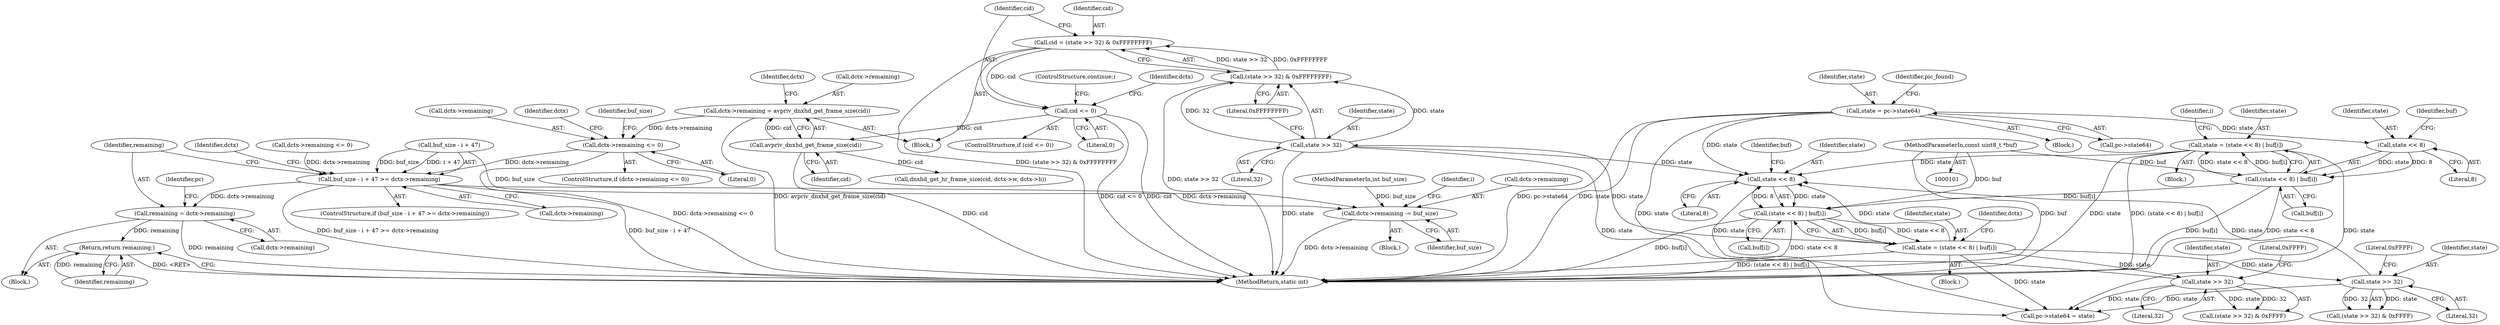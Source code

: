 digraph "0_FFmpeg_0a709e2a10b8288a0cc383547924ecfe285cef89@API" {
"1000263" [label="(Call,dctx->remaining <= 0)"];
"1000256" [label="(Call,dctx->remaining = avpriv_dnxhd_get_frame_size(cid))"];
"1000260" [label="(Call,avpriv_dnxhd_get_frame_size(cid))"];
"1000252" [label="(Call,cid <= 0)"];
"1000244" [label="(Call,cid = (state >> 32) & 0xFFFFFFFF)"];
"1000246" [label="(Call,(state >> 32) & 0xFFFFFFFF)"];
"1000247" [label="(Call,state >> 32)"];
"1000193" [label="(Call,state = (state << 8) | buf[i])"];
"1000195" [label="(Call,(state << 8) | buf[i])"];
"1000196" [label="(Call,state << 8)"];
"1000143" [label="(Call,state = (state << 8) | buf[i])"];
"1000145" [label="(Call,(state << 8) | buf[i])"];
"1000146" [label="(Call,state << 8)"];
"1000114" [label="(Call,state = pc->state64)"];
"1000103" [label="(MethodParameterIn,const uint8_t *buf)"];
"1000231" [label="(Call,state >> 32)"];
"1000214" [label="(Call,state >> 32)"];
"1000292" [label="(Call,buf_size - i + 47 >= dctx->remaining)"];
"1000303" [label="(Call,remaining = dctx->remaining)"];
"1000329" [label="(Return,return remaining;)"];
"1000333" [label="(Call,dctx->remaining -= buf_size)"];
"1000214" [label="(Call,state >> 32)"];
"1000334" [label="(Call,dctx->remaining)"];
"1000193" [label="(Call,state = (state << 8) | buf[i])"];
"1000199" [label="(Call,buf[i])"];
"1000335" [label="(Identifier,dctx)"];
"1000142" [label="(Block,)"];
"1000253" [label="(Identifier,cid)"];
"1000291" [label="(ControlStructure,if (buf_size - i + 47 >= dctx->remaining))"];
"1000255" [label="(ControlStructure,continue;)"];
"1000217" [label="(Literal,0xFFFF)"];
"1000267" [label="(Literal,0)"];
"1000213" [label="(Call,(state >> 32) & 0xFFFF)"];
"1000149" [label="(Call,buf[i])"];
"1000264" [label="(Call,dctx->remaining)"];
"1000232" [label="(Identifier,state)"];
"1000271" [label="(Identifier,dctx)"];
"1000246" [label="(Call,(state >> 32) & 0xFFFFFFFF)"];
"1000251" [label="(ControlStructure,if (cid <= 0))"];
"1000200" [label="(Identifier,buf)"];
"1000310" [label="(Identifier,pc)"];
"1000254" [label="(Literal,0)"];
"1000265" [label="(Identifier,dctx)"];
"1000114" [label="(Call,state = pc->state64)"];
"1000293" [label="(Call,buf_size - i + 47)"];
"1000245" [label="(Identifier,cid)"];
"1000216" [label="(Literal,32)"];
"1000282" [label="(Call,dctx->remaining <= 0)"];
"1000294" [label="(Identifier,buf_size)"];
"1000298" [label="(Call,dctx->remaining)"];
"1000244" [label="(Call,cid = (state >> 32) & 0xFFFFFFFF)"];
"1000105" [label="(Block,)"];
"1000258" [label="(Identifier,dctx)"];
"1000333" [label="(Call,dctx->remaining -= buf_size)"];
"1000230" [label="(Call,(state >> 32) & 0xFFFF)"];
"1000262" [label="(ControlStructure,if (dctx->remaining <= 0))"];
"1000263" [label="(Call,dctx->remaining <= 0)"];
"1000273" [label="(Call,dnxhd_get_hr_frame_size(cid, dctx->w, dctx->h))"];
"1000103" [label="(MethodParameterIn,const uint8_t *buf)"];
"1000143" [label="(Call,state = (state << 8) | buf[i])"];
"1000256" [label="(Call,dctx->remaining = avpriv_dnxhd_get_frame_size(cid))"];
"1000115" [label="(Identifier,state)"];
"1000104" [label="(MethodParameterIn,int buf_size)"];
"1000247" [label="(Call,state >> 32)"];
"1000144" [label="(Identifier,state)"];
"1000390" [label="(Call,pc->state64 = state)"];
"1000303" [label="(Call,remaining = dctx->remaining)"];
"1000292" [label="(Call,buf_size - i + 47 >= dctx->remaining)"];
"1000260" [label="(Call,avpriv_dnxhd_get_frame_size(cid))"];
"1000147" [label="(Identifier,state)"];
"1000150" [label="(Identifier,buf)"];
"1000242" [label="(Block,)"];
"1000252" [label="(Call,cid <= 0)"];
"1000215" [label="(Identifier,state)"];
"1000301" [label="(Block,)"];
"1000248" [label="(Identifier,state)"];
"1000198" [label="(Literal,8)"];
"1000233" [label="(Literal,32)"];
"1000116" [label="(Call,pc->state64)"];
"1000337" [label="(Identifier,buf_size)"];
"1000304" [label="(Identifier,remaining)"];
"1000188" [label="(Block,)"];
"1000196" [label="(Call,state << 8)"];
"1000332" [label="(Block,)"];
"1000187" [label="(Identifier,i)"];
"1000329" [label="(Return,return remaining;)"];
"1000145" [label="(Call,(state << 8) | buf[i])"];
"1000330" [label="(Identifier,remaining)"];
"1000231" [label="(Call,state >> 32)"];
"1000397" [label="(MethodReturn,static int)"];
"1000261" [label="(Identifier,cid)"];
"1000257" [label="(Call,dctx->remaining)"];
"1000205" [label="(Identifier,dctx)"];
"1000250" [label="(Literal,0xFFFFFFFF)"];
"1000234" [label="(Literal,0xFFFF)"];
"1000197" [label="(Identifier,state)"];
"1000121" [label="(Identifier,pic_found)"];
"1000195" [label="(Call,(state << 8) | buf[i])"];
"1000146" [label="(Call,state << 8)"];
"1000148" [label="(Literal,8)"];
"1000154" [label="(Identifier,i)"];
"1000249" [label="(Literal,32)"];
"1000194" [label="(Identifier,state)"];
"1000305" [label="(Call,dctx->remaining)"];
"1000263" -> "1000262"  [label="AST: "];
"1000263" -> "1000267"  [label="CFG: "];
"1000264" -> "1000263"  [label="AST: "];
"1000267" -> "1000263"  [label="AST: "];
"1000271" -> "1000263"  [label="CFG: "];
"1000294" -> "1000263"  [label="CFG: "];
"1000263" -> "1000397"  [label="DDG: dctx->remaining <= 0"];
"1000256" -> "1000263"  [label="DDG: dctx->remaining"];
"1000263" -> "1000292"  [label="DDG: dctx->remaining"];
"1000256" -> "1000242"  [label="AST: "];
"1000256" -> "1000260"  [label="CFG: "];
"1000257" -> "1000256"  [label="AST: "];
"1000260" -> "1000256"  [label="AST: "];
"1000265" -> "1000256"  [label="CFG: "];
"1000256" -> "1000397"  [label="DDG: avpriv_dnxhd_get_frame_size(cid)"];
"1000260" -> "1000256"  [label="DDG: cid"];
"1000260" -> "1000261"  [label="CFG: "];
"1000261" -> "1000260"  [label="AST: "];
"1000260" -> "1000397"  [label="DDG: cid"];
"1000252" -> "1000260"  [label="DDG: cid"];
"1000260" -> "1000273"  [label="DDG: cid"];
"1000252" -> "1000251"  [label="AST: "];
"1000252" -> "1000254"  [label="CFG: "];
"1000253" -> "1000252"  [label="AST: "];
"1000254" -> "1000252"  [label="AST: "];
"1000255" -> "1000252"  [label="CFG: "];
"1000258" -> "1000252"  [label="CFG: "];
"1000252" -> "1000397"  [label="DDG: cid"];
"1000252" -> "1000397"  [label="DDG: cid <= 0"];
"1000244" -> "1000252"  [label="DDG: cid"];
"1000244" -> "1000242"  [label="AST: "];
"1000244" -> "1000246"  [label="CFG: "];
"1000245" -> "1000244"  [label="AST: "];
"1000246" -> "1000244"  [label="AST: "];
"1000253" -> "1000244"  [label="CFG: "];
"1000244" -> "1000397"  [label="DDG: (state >> 32) & 0xFFFFFFFF"];
"1000246" -> "1000244"  [label="DDG: state >> 32"];
"1000246" -> "1000244"  [label="DDG: 0xFFFFFFFF"];
"1000246" -> "1000250"  [label="CFG: "];
"1000247" -> "1000246"  [label="AST: "];
"1000250" -> "1000246"  [label="AST: "];
"1000246" -> "1000397"  [label="DDG: state >> 32"];
"1000247" -> "1000246"  [label="DDG: state"];
"1000247" -> "1000246"  [label="DDG: 32"];
"1000247" -> "1000249"  [label="CFG: "];
"1000248" -> "1000247"  [label="AST: "];
"1000249" -> "1000247"  [label="AST: "];
"1000250" -> "1000247"  [label="CFG: "];
"1000247" -> "1000397"  [label="DDG: state"];
"1000247" -> "1000196"  [label="DDG: state"];
"1000193" -> "1000247"  [label="DDG: state"];
"1000247" -> "1000390"  [label="DDG: state"];
"1000193" -> "1000188"  [label="AST: "];
"1000193" -> "1000195"  [label="CFG: "];
"1000194" -> "1000193"  [label="AST: "];
"1000195" -> "1000193"  [label="AST: "];
"1000205" -> "1000193"  [label="CFG: "];
"1000193" -> "1000397"  [label="DDG: (state << 8) | buf[i]"];
"1000195" -> "1000193"  [label="DDG: state << 8"];
"1000195" -> "1000193"  [label="DDG: buf[i]"];
"1000193" -> "1000196"  [label="DDG: state"];
"1000193" -> "1000214"  [label="DDG: state"];
"1000193" -> "1000231"  [label="DDG: state"];
"1000193" -> "1000390"  [label="DDG: state"];
"1000195" -> "1000199"  [label="CFG: "];
"1000196" -> "1000195"  [label="AST: "];
"1000199" -> "1000195"  [label="AST: "];
"1000195" -> "1000397"  [label="DDG: buf[i]"];
"1000195" -> "1000397"  [label="DDG: state << 8"];
"1000196" -> "1000195"  [label="DDG: state"];
"1000196" -> "1000195"  [label="DDG: 8"];
"1000145" -> "1000195"  [label="DDG: buf[i]"];
"1000103" -> "1000195"  [label="DDG: buf"];
"1000196" -> "1000198"  [label="CFG: "];
"1000197" -> "1000196"  [label="AST: "];
"1000198" -> "1000196"  [label="AST: "];
"1000200" -> "1000196"  [label="CFG: "];
"1000143" -> "1000196"  [label="DDG: state"];
"1000114" -> "1000196"  [label="DDG: state"];
"1000231" -> "1000196"  [label="DDG: state"];
"1000214" -> "1000196"  [label="DDG: state"];
"1000143" -> "1000142"  [label="AST: "];
"1000143" -> "1000145"  [label="CFG: "];
"1000144" -> "1000143"  [label="AST: "];
"1000145" -> "1000143"  [label="AST: "];
"1000154" -> "1000143"  [label="CFG: "];
"1000143" -> "1000397"  [label="DDG: state"];
"1000143" -> "1000397"  [label="DDG: (state << 8) | buf[i]"];
"1000145" -> "1000143"  [label="DDG: state << 8"];
"1000145" -> "1000143"  [label="DDG: buf[i]"];
"1000143" -> "1000390"  [label="DDG: state"];
"1000145" -> "1000149"  [label="CFG: "];
"1000146" -> "1000145"  [label="AST: "];
"1000149" -> "1000145"  [label="AST: "];
"1000145" -> "1000397"  [label="DDG: buf[i]"];
"1000145" -> "1000397"  [label="DDG: state << 8"];
"1000146" -> "1000145"  [label="DDG: state"];
"1000146" -> "1000145"  [label="DDG: 8"];
"1000103" -> "1000145"  [label="DDG: buf"];
"1000146" -> "1000148"  [label="CFG: "];
"1000147" -> "1000146"  [label="AST: "];
"1000148" -> "1000146"  [label="AST: "];
"1000150" -> "1000146"  [label="CFG: "];
"1000114" -> "1000146"  [label="DDG: state"];
"1000114" -> "1000105"  [label="AST: "];
"1000114" -> "1000116"  [label="CFG: "];
"1000115" -> "1000114"  [label="AST: "];
"1000116" -> "1000114"  [label="AST: "];
"1000121" -> "1000114"  [label="CFG: "];
"1000114" -> "1000397"  [label="DDG: state"];
"1000114" -> "1000397"  [label="DDG: pc->state64"];
"1000114" -> "1000390"  [label="DDG: state"];
"1000103" -> "1000101"  [label="AST: "];
"1000103" -> "1000397"  [label="DDG: buf"];
"1000231" -> "1000230"  [label="AST: "];
"1000231" -> "1000233"  [label="CFG: "];
"1000232" -> "1000231"  [label="AST: "];
"1000233" -> "1000231"  [label="AST: "];
"1000234" -> "1000231"  [label="CFG: "];
"1000231" -> "1000230"  [label="DDG: state"];
"1000231" -> "1000230"  [label="DDG: 32"];
"1000231" -> "1000390"  [label="DDG: state"];
"1000214" -> "1000213"  [label="AST: "];
"1000214" -> "1000216"  [label="CFG: "];
"1000215" -> "1000214"  [label="AST: "];
"1000216" -> "1000214"  [label="AST: "];
"1000217" -> "1000214"  [label="CFG: "];
"1000214" -> "1000213"  [label="DDG: state"];
"1000214" -> "1000213"  [label="DDG: 32"];
"1000214" -> "1000390"  [label="DDG: state"];
"1000292" -> "1000291"  [label="AST: "];
"1000292" -> "1000298"  [label="CFG: "];
"1000293" -> "1000292"  [label="AST: "];
"1000298" -> "1000292"  [label="AST: "];
"1000304" -> "1000292"  [label="CFG: "];
"1000335" -> "1000292"  [label="CFG: "];
"1000292" -> "1000397"  [label="DDG: buf_size - i + 47 >= dctx->remaining"];
"1000292" -> "1000397"  [label="DDG: buf_size - i + 47"];
"1000293" -> "1000292"  [label="DDG: buf_size"];
"1000293" -> "1000292"  [label="DDG: i + 47"];
"1000282" -> "1000292"  [label="DDG: dctx->remaining"];
"1000292" -> "1000303"  [label="DDG: dctx->remaining"];
"1000292" -> "1000333"  [label="DDG: dctx->remaining"];
"1000303" -> "1000301"  [label="AST: "];
"1000303" -> "1000305"  [label="CFG: "];
"1000304" -> "1000303"  [label="AST: "];
"1000305" -> "1000303"  [label="AST: "];
"1000310" -> "1000303"  [label="CFG: "];
"1000303" -> "1000397"  [label="DDG: remaining"];
"1000303" -> "1000329"  [label="DDG: remaining"];
"1000329" -> "1000301"  [label="AST: "];
"1000329" -> "1000330"  [label="CFG: "];
"1000330" -> "1000329"  [label="AST: "];
"1000397" -> "1000329"  [label="CFG: "];
"1000329" -> "1000397"  [label="DDG: <RET>"];
"1000330" -> "1000329"  [label="DDG: remaining"];
"1000333" -> "1000332"  [label="AST: "];
"1000333" -> "1000337"  [label="CFG: "];
"1000334" -> "1000333"  [label="AST: "];
"1000337" -> "1000333"  [label="AST: "];
"1000187" -> "1000333"  [label="CFG: "];
"1000333" -> "1000397"  [label="DDG: dctx->remaining"];
"1000293" -> "1000333"  [label="DDG: buf_size"];
"1000104" -> "1000333"  [label="DDG: buf_size"];
}
